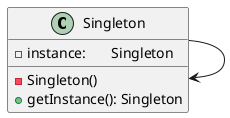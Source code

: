 @startuml

class Singleton{
-instance:       Singleton
-Singleton()
+getInstance(): Singleton
}

Singleton -> Singleton

@enduml